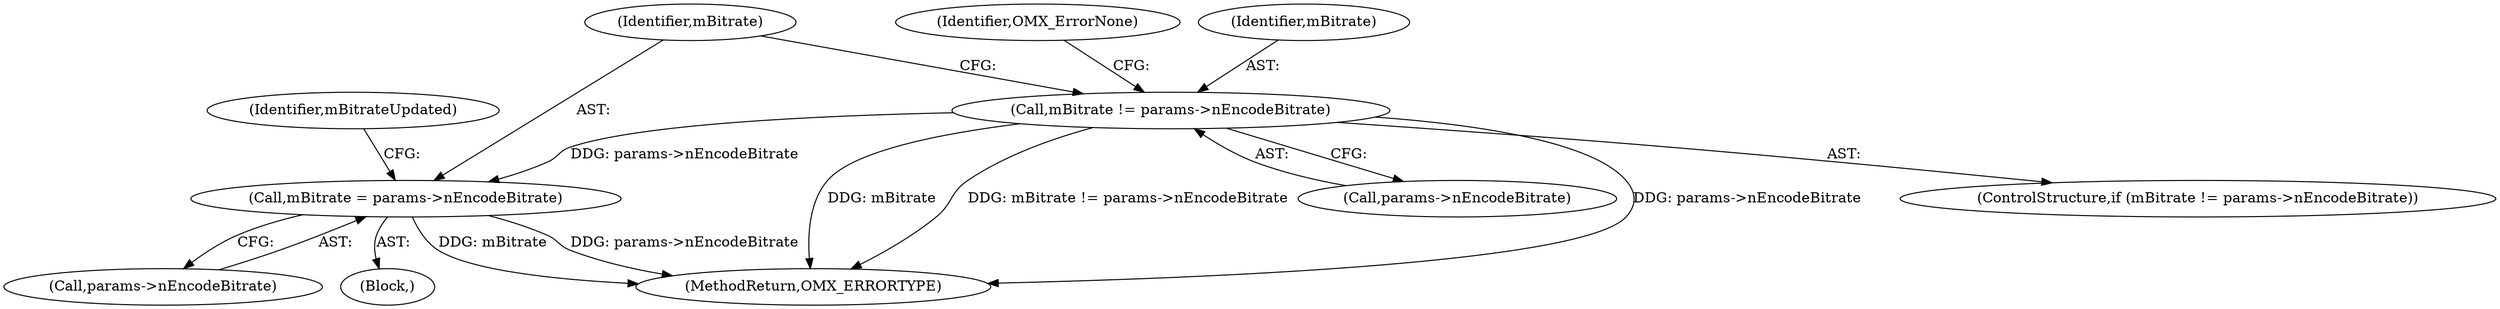 digraph "0_Android_295c883fe3105b19bcd0f9e07d54c6b589fc5bff_16@pointer" {
"1000163" [label="(Call,mBitrate != params->nEncodeBitrate)"];
"1000169" [label="(Call,mBitrate = params->nEncodeBitrate)"];
"1000178" [label="(Identifier,OMX_ErrorNone)"];
"1000171" [label="(Call,params->nEncodeBitrate)"];
"1000169" [label="(Call,mBitrate = params->nEncodeBitrate)"];
"1000164" [label="(Identifier,mBitrate)"];
"1000163" [label="(Call,mBitrate != params->nEncodeBitrate)"];
"1000175" [label="(Identifier,mBitrateUpdated)"];
"1000170" [label="(Identifier,mBitrate)"];
"1000168" [label="(Block,)"];
"1000165" [label="(Call,params->nEncodeBitrate)"];
"1000184" [label="(MethodReturn,OMX_ERRORTYPE)"];
"1000162" [label="(ControlStructure,if (mBitrate != params->nEncodeBitrate))"];
"1000163" -> "1000162"  [label="AST: "];
"1000163" -> "1000165"  [label="CFG: "];
"1000164" -> "1000163"  [label="AST: "];
"1000165" -> "1000163"  [label="AST: "];
"1000170" -> "1000163"  [label="CFG: "];
"1000178" -> "1000163"  [label="CFG: "];
"1000163" -> "1000184"  [label="DDG: mBitrate"];
"1000163" -> "1000184"  [label="DDG: mBitrate != params->nEncodeBitrate"];
"1000163" -> "1000184"  [label="DDG: params->nEncodeBitrate"];
"1000163" -> "1000169"  [label="DDG: params->nEncodeBitrate"];
"1000169" -> "1000168"  [label="AST: "];
"1000169" -> "1000171"  [label="CFG: "];
"1000170" -> "1000169"  [label="AST: "];
"1000171" -> "1000169"  [label="AST: "];
"1000175" -> "1000169"  [label="CFG: "];
"1000169" -> "1000184"  [label="DDG: mBitrate"];
"1000169" -> "1000184"  [label="DDG: params->nEncodeBitrate"];
}
